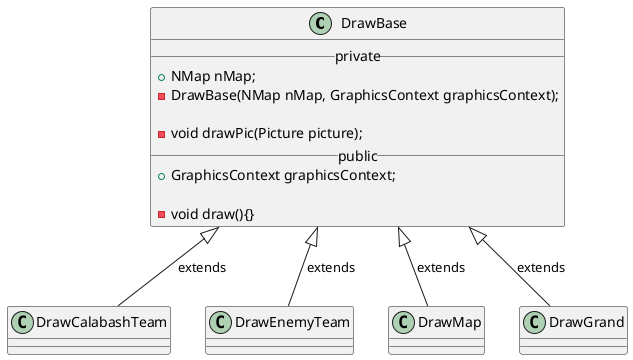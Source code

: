 @startuml

class DrawBase {
__private__
+ NMap nMap;
- DrawBase(NMap nMap, GraphicsContext graphicsContext);

- void drawPic(Picture picture);
__ public __
+ GraphicsContext graphicsContext;

- void draw(){}
}

DrawBase <|-- DrawCalabashTeam : extends
DrawBase <|-- DrawEnemyTeam : extends
DrawBase <|-- DrawMap : extends
DrawBase <|-- DrawGrand : extends


@enduml